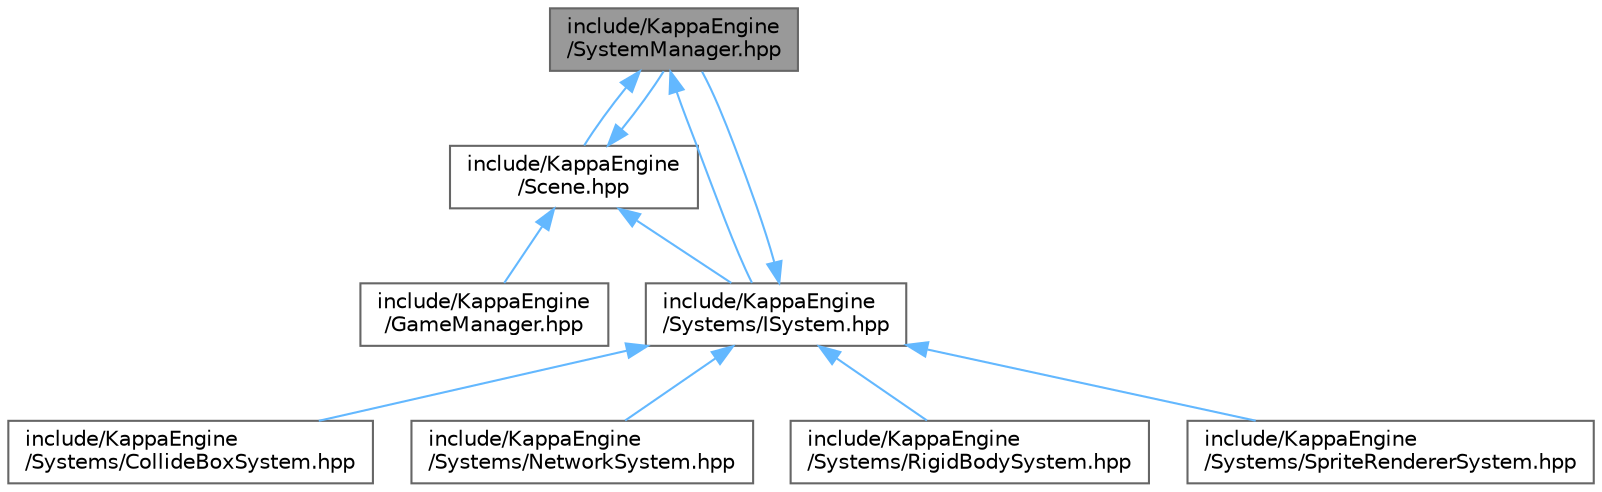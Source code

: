 digraph "include/KappaEngine/SystemManager.hpp"
{
 // LATEX_PDF_SIZE
  bgcolor="transparent";
  edge [fontname=Helvetica,fontsize=10,labelfontname=Helvetica,labelfontsize=10];
  node [fontname=Helvetica,fontsize=10,shape=box,height=0.2,width=0.4];
  Node1 [label="include/KappaEngine\l/SystemManager.hpp",height=0.2,width=0.4,color="gray40", fillcolor="grey60", style="filled", fontcolor="black",tooltip=" "];
  Node1 -> Node2 [dir="back",color="steelblue1",style="solid"];
  Node2 [label="include/KappaEngine\l/Scene.hpp",height=0.2,width=0.4,color="grey40", fillcolor="white", style="filled",URL="$_scene_8hpp.html",tooltip=" "];
  Node2 -> Node3 [dir="back",color="steelblue1",style="solid"];
  Node3 [label="include/KappaEngine\l/GameManager.hpp",height=0.2,width=0.4,color="grey40", fillcolor="white", style="filled",URL="$_game_manager_8hpp.html",tooltip=" "];
  Node2 -> Node1 [dir="back",color="steelblue1",style="solid"];
  Node2 -> Node4 [dir="back",color="steelblue1",style="solid"];
  Node4 [label="include/KappaEngine\l/Systems/ISystem.hpp",height=0.2,width=0.4,color="grey40", fillcolor="white", style="filled",URL="$_i_system_8hpp.html",tooltip=" "];
  Node4 -> Node1 [dir="back",color="steelblue1",style="solid"];
  Node4 -> Node5 [dir="back",color="steelblue1",style="solid"];
  Node5 [label="include/KappaEngine\l/Systems/CollideBoxSystem.hpp",height=0.2,width=0.4,color="grey40", fillcolor="white", style="filled",URL="$_collide_box_system_8hpp.html",tooltip=" "];
  Node4 -> Node6 [dir="back",color="steelblue1",style="solid"];
  Node6 [label="include/KappaEngine\l/Systems/NetworkSystem.hpp",height=0.2,width=0.4,color="grey40", fillcolor="white", style="filled",URL="$_network_system_8hpp.html",tooltip=" "];
  Node4 -> Node7 [dir="back",color="steelblue1",style="solid"];
  Node7 [label="include/KappaEngine\l/Systems/RigidBodySystem.hpp",height=0.2,width=0.4,color="grey40", fillcolor="white", style="filled",URL="$_rigid_body_system_8hpp.html",tooltip=" "];
  Node4 -> Node8 [dir="back",color="steelblue1",style="solid"];
  Node8 [label="include/KappaEngine\l/Systems/SpriteRendererSystem.hpp",height=0.2,width=0.4,color="grey40", fillcolor="white", style="filled",URL="$_sprite_renderer_system_8hpp.html",tooltip=" "];
  Node1 -> Node4 [dir="back",color="steelblue1",style="solid"];
}
